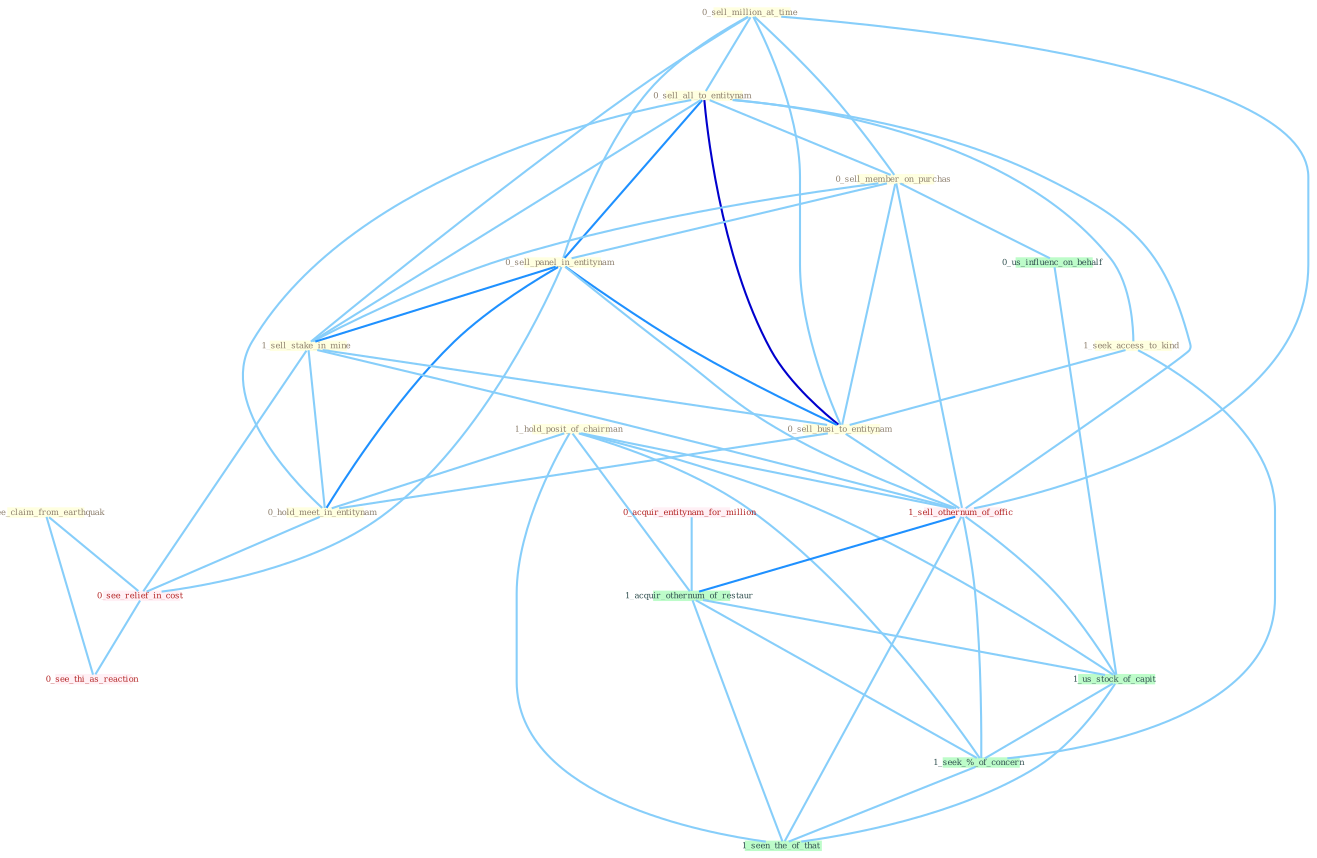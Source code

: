 Graph G{ 
    node
    [shape=polygon,style=filled,width=.5,height=.06,color="#BDFCC9",fixedsize=true,fontsize=4,
    fontcolor="#2f4f4f"];
    {node
    [color="#ffffe0", fontcolor="#8b7d6b"] "0_sell_million_at_time " "0_sell_all_to_entitynam " "0_sell_member_on_purchas " "0_sell_panel_in_entitynam " "1_hold_posit_of_chairman " "1_seek_access_to_kind " "1_sell_stake_in_mine " "0_sell_busi_to_entitynam " "1_see_claim_from_earthquak " "0_hold_meet_in_entitynam "}
{node [color="#fff0f5", fontcolor="#b22222"] "0_acquir_entitynam_for_million " "1_sell_othernum_of_offic " "0_see_relief_in_cost " "0_see_thi_as_reaction "}
edge [color="#B0E2FF"];

	"0_sell_million_at_time " -- "0_sell_all_to_entitynam " [w="1", color="#87cefa" ];
	"0_sell_million_at_time " -- "0_sell_member_on_purchas " [w="1", color="#87cefa" ];
	"0_sell_million_at_time " -- "0_sell_panel_in_entitynam " [w="1", color="#87cefa" ];
	"0_sell_million_at_time " -- "1_sell_stake_in_mine " [w="1", color="#87cefa" ];
	"0_sell_million_at_time " -- "0_sell_busi_to_entitynam " [w="1", color="#87cefa" ];
	"0_sell_million_at_time " -- "1_sell_othernum_of_offic " [w="1", color="#87cefa" ];
	"0_sell_all_to_entitynam " -- "0_sell_member_on_purchas " [w="1", color="#87cefa" ];
	"0_sell_all_to_entitynam " -- "0_sell_panel_in_entitynam " [w="2", color="#1e90ff" , len=0.8];
	"0_sell_all_to_entitynam " -- "1_seek_access_to_kind " [w="1", color="#87cefa" ];
	"0_sell_all_to_entitynam " -- "1_sell_stake_in_mine " [w="1", color="#87cefa" ];
	"0_sell_all_to_entitynam " -- "0_sell_busi_to_entitynam " [w="3", color="#0000cd" , len=0.6];
	"0_sell_all_to_entitynam " -- "0_hold_meet_in_entitynam " [w="1", color="#87cefa" ];
	"0_sell_all_to_entitynam " -- "1_sell_othernum_of_offic " [w="1", color="#87cefa" ];
	"0_sell_member_on_purchas " -- "0_sell_panel_in_entitynam " [w="1", color="#87cefa" ];
	"0_sell_member_on_purchas " -- "1_sell_stake_in_mine " [w="1", color="#87cefa" ];
	"0_sell_member_on_purchas " -- "0_sell_busi_to_entitynam " [w="1", color="#87cefa" ];
	"0_sell_member_on_purchas " -- "1_sell_othernum_of_offic " [w="1", color="#87cefa" ];
	"0_sell_member_on_purchas " -- "0_us_influenc_on_behalf " [w="1", color="#87cefa" ];
	"0_sell_panel_in_entitynam " -- "1_sell_stake_in_mine " [w="2", color="#1e90ff" , len=0.8];
	"0_sell_panel_in_entitynam " -- "0_sell_busi_to_entitynam " [w="2", color="#1e90ff" , len=0.8];
	"0_sell_panel_in_entitynam " -- "0_hold_meet_in_entitynam " [w="2", color="#1e90ff" , len=0.8];
	"0_sell_panel_in_entitynam " -- "1_sell_othernum_of_offic " [w="1", color="#87cefa" ];
	"0_sell_panel_in_entitynam " -- "0_see_relief_in_cost " [w="1", color="#87cefa" ];
	"1_hold_posit_of_chairman " -- "0_hold_meet_in_entitynam " [w="1", color="#87cefa" ];
	"1_hold_posit_of_chairman " -- "1_sell_othernum_of_offic " [w="1", color="#87cefa" ];
	"1_hold_posit_of_chairman " -- "1_acquir_othernum_of_restaur " [w="1", color="#87cefa" ];
	"1_hold_posit_of_chairman " -- "1_us_stock_of_capit " [w="1", color="#87cefa" ];
	"1_hold_posit_of_chairman " -- "1_seek_%_of_concern " [w="1", color="#87cefa" ];
	"1_hold_posit_of_chairman " -- "1_seen_the_of_that " [w="1", color="#87cefa" ];
	"1_seek_access_to_kind " -- "0_sell_busi_to_entitynam " [w="1", color="#87cefa" ];
	"1_seek_access_to_kind " -- "1_seek_%_of_concern " [w="1", color="#87cefa" ];
	"1_sell_stake_in_mine " -- "0_sell_busi_to_entitynam " [w="1", color="#87cefa" ];
	"1_sell_stake_in_mine " -- "0_hold_meet_in_entitynam " [w="1", color="#87cefa" ];
	"1_sell_stake_in_mine " -- "1_sell_othernum_of_offic " [w="1", color="#87cefa" ];
	"1_sell_stake_in_mine " -- "0_see_relief_in_cost " [w="1", color="#87cefa" ];
	"0_sell_busi_to_entitynam " -- "0_hold_meet_in_entitynam " [w="1", color="#87cefa" ];
	"0_sell_busi_to_entitynam " -- "1_sell_othernum_of_offic " [w="1", color="#87cefa" ];
	"1_see_claim_from_earthquak " -- "0_see_relief_in_cost " [w="1", color="#87cefa" ];
	"1_see_claim_from_earthquak " -- "0_see_thi_as_reaction " [w="1", color="#87cefa" ];
	"0_hold_meet_in_entitynam " -- "0_see_relief_in_cost " [w="1", color="#87cefa" ];
	"0_acquir_entitynam_for_million " -- "1_acquir_othernum_of_restaur " [w="1", color="#87cefa" ];
	"1_sell_othernum_of_offic " -- "1_acquir_othernum_of_restaur " [w="2", color="#1e90ff" , len=0.8];
	"1_sell_othernum_of_offic " -- "1_us_stock_of_capit " [w="1", color="#87cefa" ];
	"1_sell_othernum_of_offic " -- "1_seek_%_of_concern " [w="1", color="#87cefa" ];
	"1_sell_othernum_of_offic " -- "1_seen_the_of_that " [w="1", color="#87cefa" ];
	"0_us_influenc_on_behalf " -- "1_us_stock_of_capit " [w="1", color="#87cefa" ];
	"0_see_relief_in_cost " -- "0_see_thi_as_reaction " [w="1", color="#87cefa" ];
	"1_acquir_othernum_of_restaur " -- "1_us_stock_of_capit " [w="1", color="#87cefa" ];
	"1_acquir_othernum_of_restaur " -- "1_seek_%_of_concern " [w="1", color="#87cefa" ];
	"1_acquir_othernum_of_restaur " -- "1_seen_the_of_that " [w="1", color="#87cefa" ];
	"1_us_stock_of_capit " -- "1_seek_%_of_concern " [w="1", color="#87cefa" ];
	"1_us_stock_of_capit " -- "1_seen_the_of_that " [w="1", color="#87cefa" ];
	"1_seek_%_of_concern " -- "1_seen_the_of_that " [w="1", color="#87cefa" ];
}